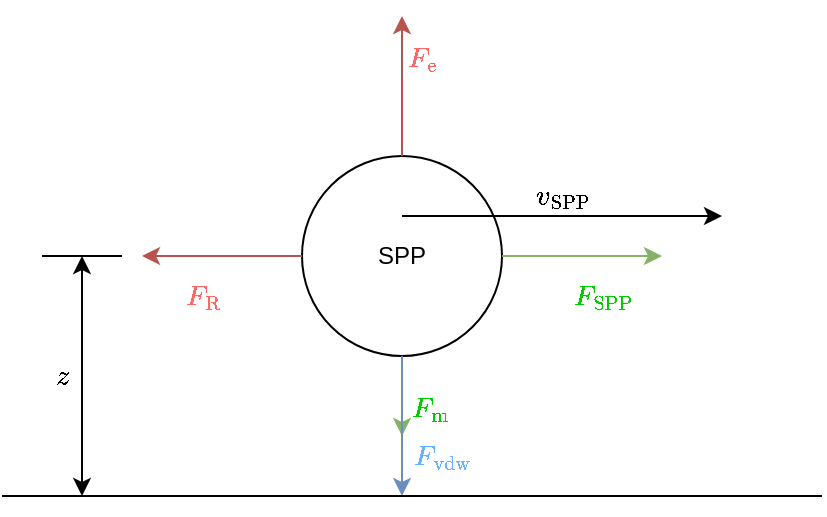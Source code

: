 <mxfile version="12.1.1" type="device" pages="1"><diagram id="SJymirzxhYwLeBXeB_vU" name="Page-1"><mxGraphModel dx="473" dy="2333" grid="1" gridSize="10" guides="1" tooltips="1" connect="1" arrows="1" fold="1" page="1" pageScale="1" pageWidth="413" pageHeight="291" math="1" shadow="0"><root><mxCell id="0"/><mxCell id="1" parent="0"/><mxCell id="Qp52W5zF_VtkRUSK8SXa-1" value="SPP" style="ellipse;whiteSpace=wrap;html=1;aspect=fixed;" parent="1" vertex="1"><mxGeometry x="150" y="-1930" width="100" height="100" as="geometry"/></mxCell><mxCell id="Qp52W5zF_VtkRUSK8SXa-2" value="" style="endArrow=classic;html=1;exitX=0.5;exitY=0;exitDx=0;exitDy=0;fillColor=#f8cecc;strokeColor=#b85450;" parent="1" source="Qp52W5zF_VtkRUSK8SXa-1" edge="1"><mxGeometry width="50" height="50" relative="1" as="geometry"><mxPoint x="180" y="-1660" as="sourcePoint"/><mxPoint x="200" y="-2000" as="targetPoint"/></mxGeometry></mxCell><mxCell id="Qp52W5zF_VtkRUSK8SXa-3" value="" style="endArrow=classic;html=1;exitX=0.5;exitY=1;exitDx=0;exitDy=0;fontColor=#00CC00;fillColor=#d5e8d4;strokeColor=#82b366;" parent="1" source="Qp52W5zF_VtkRUSK8SXa-1" edge="1"><mxGeometry width="50" height="50" relative="1" as="geometry"><mxPoint x="220" y="-1810" as="sourcePoint"/><mxPoint x="200" y="-1790" as="targetPoint"/></mxGeometry></mxCell><mxCell id="Qp52W5zF_VtkRUSK8SXa-9" value="&lt;div&gt;$$ F_\mathrm{m} $$&lt;/div&gt;" style="text;html=1;resizable=0;points=[];align=center;verticalAlign=middle;labelBackgroundColor=none;fontColor=#00CC00;" parent="Qp52W5zF_VtkRUSK8SXa-3" vertex="1" connectable="0"><mxGeometry x="0.467" y="-3" relative="1" as="geometry"><mxPoint x="17" y="-4" as="offset"/></mxGeometry></mxCell><mxCell id="Qp52W5zF_VtkRUSK8SXa-6" value="" style="endArrow=classic;html=1;exitX=1;exitY=0.5;exitDx=0;exitDy=0;fillColor=#d5e8d4;strokeColor=#82b366;" parent="1" source="Qp52W5zF_VtkRUSK8SXa-1" edge="1"><mxGeometry width="50" height="50" relative="1" as="geometry"><mxPoint x="270" y="-1920.5" as="sourcePoint"/><mxPoint x="330" y="-1880" as="targetPoint"/></mxGeometry></mxCell><mxCell id="Qp52W5zF_VtkRUSK8SXa-15" value="$$ F_\mathrm{SPP} $$" style="text;html=1;resizable=0;points=[];align=center;verticalAlign=middle;labelBackgroundColor=none;fontColor=#00CC00;" parent="Qp52W5zF_VtkRUSK8SXa-6" vertex="1" connectable="0"><mxGeometry x="0.325" y="-1" relative="1" as="geometry"><mxPoint x="-3" y="19" as="offset"/></mxGeometry></mxCell><mxCell id="Qp52W5zF_VtkRUSK8SXa-8" value="" style="endArrow=classic;html=1;fillColor=#f8cecc;strokeColor=#b85450;" parent="1" source="Qp52W5zF_VtkRUSK8SXa-1" edge="1"><mxGeometry width="50" height="50" relative="1" as="geometry"><mxPoint x="70" y="-1890" as="sourcePoint"/><mxPoint x="70" y="-1880" as="targetPoint"/></mxGeometry></mxCell><mxCell id="Qp52W5zF_VtkRUSK8SXa-16" value="$$ F_\mathrm{R} $$" style="text;html=1;resizable=0;points=[];align=center;verticalAlign=middle;labelBackgroundColor=none;fontColor=#FF6666;" parent="Qp52W5zF_VtkRUSK8SXa-8" vertex="1" connectable="0"><mxGeometry x="0.35" y="3" relative="1" as="geometry"><mxPoint x="4" y="17" as="offset"/></mxGeometry></mxCell><mxCell id="Qp52W5zF_VtkRUSK8SXa-11" value="" style="endArrow=classic;html=1;fillColor=#dae8fc;strokeColor=#6c8ebf;" parent="1" edge="1"><mxGeometry width="50" height="50" relative="1" as="geometry"><mxPoint x="200" y="-1830" as="sourcePoint"/><mxPoint x="200" y="-1760" as="targetPoint"/><Array as="points"/></mxGeometry></mxCell><mxCell id="Qp52W5zF_VtkRUSK8SXa-13" value="$$ F_\mathrm{vdw} $$" style="text;html=1;resizable=0;points=[];align=center;verticalAlign=middle;labelBackgroundColor=none;fontColor=#66B2FF;" parent="Qp52W5zF_VtkRUSK8SXa-11" vertex="1" connectable="0"><mxGeometry x="0.475" y="-3" relative="1" as="geometry"><mxPoint x="23" y="-1.5" as="offset"/></mxGeometry></mxCell><mxCell id="Qp52W5zF_VtkRUSK8SXa-14" value="$$ F_\mathrm{e} $$" style="text;html=1;resizable=0;points=[];align=center;verticalAlign=middle;labelBackgroundColor=none;fontColor=#FF6666;" parent="Qp52W5zF_VtkRUSK8SXa-11" vertex="1" connectable="0"><mxGeometry x="0.35" y="4" relative="1" as="geometry"><mxPoint x="6" y="-197" as="offset"/></mxGeometry></mxCell><mxCell id="Qp52W5zF_VtkRUSK8SXa-17" value="" style="endArrow=classic;html=1;fontColor=#00CC00;" parent="1" edge="1"><mxGeometry width="50" height="50" relative="1" as="geometry"><mxPoint x="200" y="-1900" as="sourcePoint"/><mxPoint x="360" y="-1900" as="targetPoint"/></mxGeometry></mxCell><mxCell id="Qp52W5zF_VtkRUSK8SXa-18" value="$$ v_\mathrm{SPP} $$" style="text;html=1;resizable=0;points=[];align=center;verticalAlign=middle;labelBackgroundColor=none;fontColor=#000000;" parent="Qp52W5zF_VtkRUSK8SXa-17" vertex="1" connectable="0"><mxGeometry x="0.237" y="3" relative="1" as="geometry"><mxPoint x="-19" y="-7" as="offset"/></mxGeometry></mxCell><mxCell id="Qp52W5zF_VtkRUSK8SXa-19" value="" style="endArrow=classic;startArrow=classic;html=1;fontColor=#000000;" parent="1" edge="1"><mxGeometry width="50" height="50" relative="1" as="geometry"><mxPoint x="40" y="-1760" as="sourcePoint"/><mxPoint x="40" y="-1880" as="targetPoint"/></mxGeometry></mxCell><mxCell id="Qp52W5zF_VtkRUSK8SXa-22" value="$$ z $$" style="text;html=1;resizable=0;points=[];align=center;verticalAlign=middle;labelBackgroundColor=none;fontColor=#000000;" parent="Qp52W5zF_VtkRUSK8SXa-19" vertex="1" connectable="0"><mxGeometry x="-0.333" y="3" relative="1" as="geometry"><mxPoint x="-7" y="-20" as="offset"/></mxGeometry></mxCell><mxCell id="Qp52W5zF_VtkRUSK8SXa-20" value="" style="endArrow=none;html=1;fontColor=#000000;" parent="1" edge="1"><mxGeometry width="50" height="50" relative="1" as="geometry"><mxPoint x="20" y="-1880" as="sourcePoint"/><mxPoint x="60" y="-1880" as="targetPoint"/><Array as="points"><mxPoint x="40" y="-1880"/></Array></mxGeometry></mxCell><mxCell id="Qp52W5zF_VtkRUSK8SXa-21" value="" style="endArrow=none;html=1;fontColor=#000000;" parent="1" edge="1"><mxGeometry width="50" height="50" relative="1" as="geometry"><mxPoint y="-1760" as="sourcePoint"/><mxPoint x="410" y="-1760" as="targetPoint"/></mxGeometry></mxCell></root></mxGraphModel></diagram></mxfile>